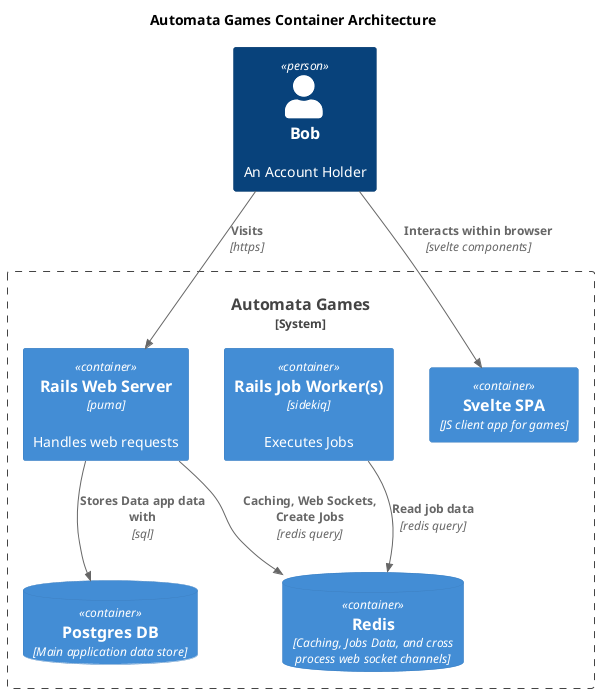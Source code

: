 @startuml ag_level2
!include <C4/C4_Container>
title Automata Games Container Architecture
Person(bob, "Bob", "An Account Holder")
System_Boundary(ag, "Automata Games") {
	Container(puma, "Rails Web Server", "puma", "Handles web requests")
	Container(jobs, "Rails Job Worker(s)", "sidekiq", "Executes Jobs")
	ContainerDb(pg, "Postgres DB", "Main application data store")
	ContainerDb(redis, "Redis", "Caching, Jobs Data, and cross process web socket channels")
	Container(spa1, "Svelte SPA", "JS client app for games")
}

Rel(bob, puma, "Visits", "https")
Rel(puma, pg, "Stores Data app data with", "sql")
Rel(puma, redis, "Caching, Web Sockets, Create Jobs", "redis query")
Rel(jobs, redis, "Read job data", "redis query")
Rel(bob, spa1, "Interacts within browser", "svelte components")
@enduml